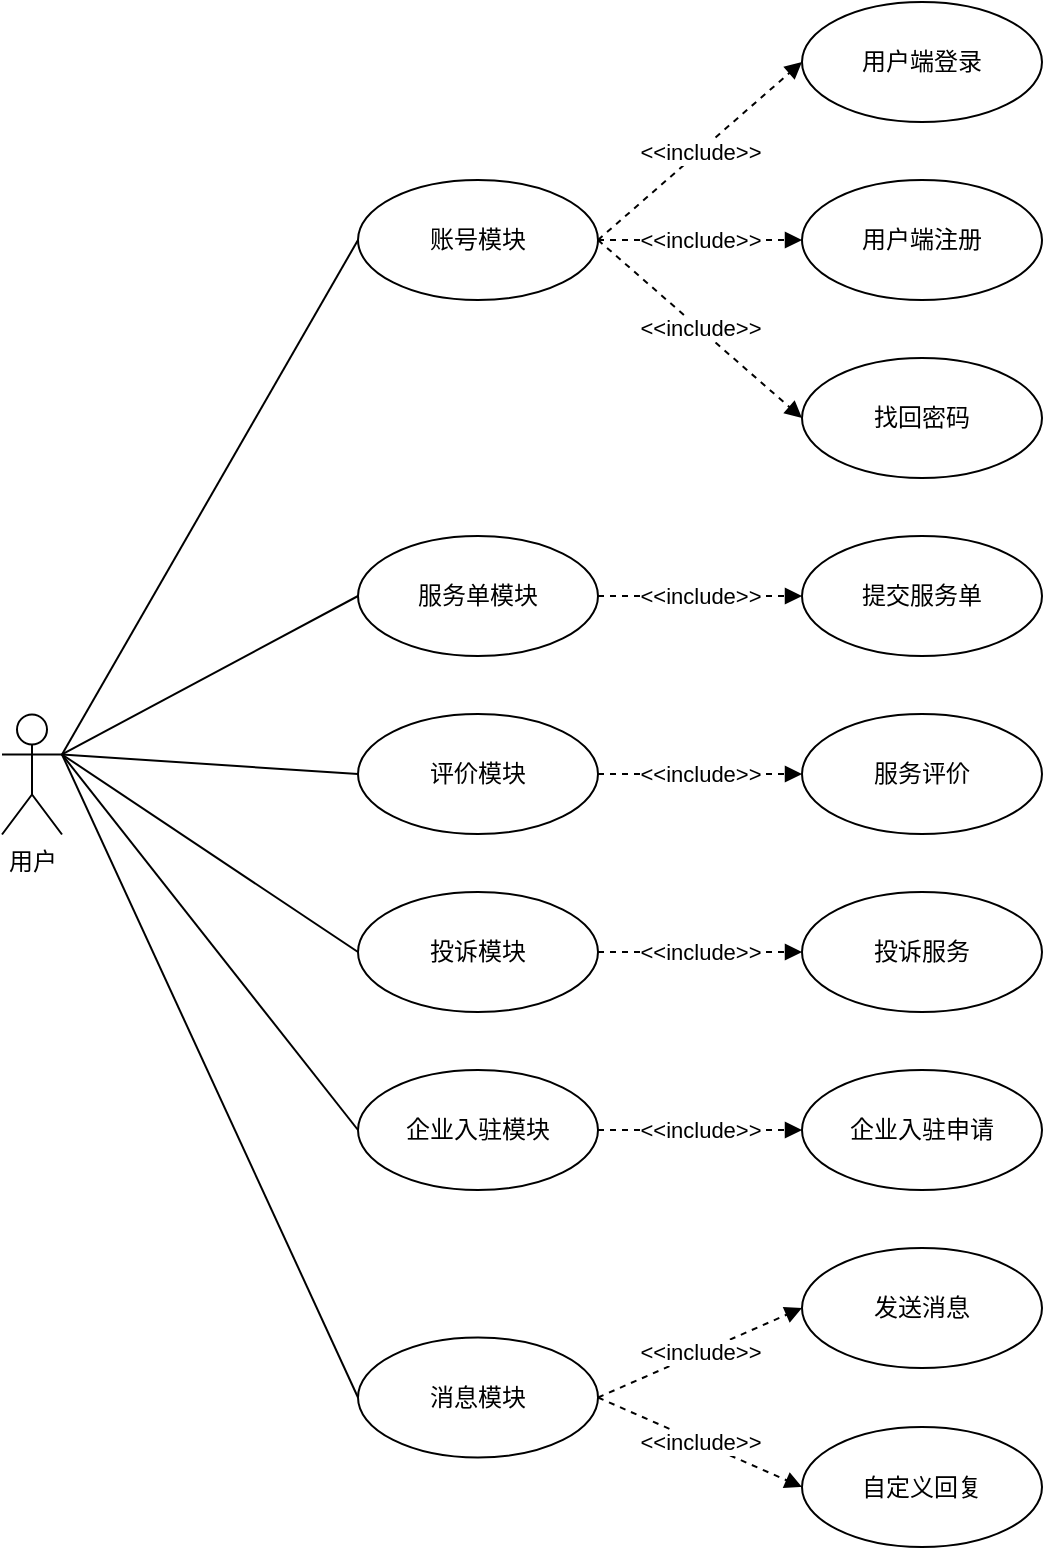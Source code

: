 <mxfile version="12.6.5" type="device" pages="3"><diagram id="Qjw9fIQ8SYxedF7mdp23" name="用户"><mxGraphModel dx="1422" dy="822" grid="1" gridSize="10" guides="1" tooltips="1" connect="1" arrows="1" fold="1" page="1" pageScale="1" pageWidth="827" pageHeight="1169" math="0" shadow="0"><root><mxCell id="0"/><mxCell id="1" parent="0"/><mxCell id="BVEmF2fMp2D67_KR4SBU-6" style="rounded=0;orthogonalLoop=1;jettySize=auto;html=1;exitX=1;exitY=0.333;exitDx=0;exitDy=0;exitPerimeter=0;entryX=0;entryY=0.5;entryDx=0;entryDy=0;endArrow=none;endFill=0;" parent="1" source="BVEmF2fMp2D67_KR4SBU-1" target="BVEmF2fMp2D67_KR4SBU-2" edge="1"><mxGeometry relative="1" as="geometry"/></mxCell><mxCell id="BVEmF2fMp2D67_KR4SBU-10" style="edgeStyle=none;rounded=0;orthogonalLoop=1;jettySize=auto;html=1;exitX=1;exitY=0.333;exitDx=0;exitDy=0;exitPerimeter=0;entryX=0;entryY=0.5;entryDx=0;entryDy=0;endArrow=none;endFill=0;" parent="1" source="BVEmF2fMp2D67_KR4SBU-1" target="BVEmF2fMp2D67_KR4SBU-3" edge="1"><mxGeometry relative="1" as="geometry"/></mxCell><mxCell id="BVEmF2fMp2D67_KR4SBU-20" style="edgeStyle=none;rounded=0;orthogonalLoop=1;jettySize=auto;html=1;exitX=1;exitY=0.333;exitDx=0;exitDy=0;exitPerimeter=0;entryX=0;entryY=0.5;entryDx=0;entryDy=0;endArrow=none;endFill=0;" parent="1" source="BVEmF2fMp2D67_KR4SBU-1" target="BVEmF2fMp2D67_KR4SBU-4" edge="1"><mxGeometry relative="1" as="geometry"/></mxCell><mxCell id="BVEmF2fMp2D67_KR4SBU-21" style="edgeStyle=none;rounded=0;orthogonalLoop=1;jettySize=auto;html=1;exitX=1;exitY=0.333;exitDx=0;exitDy=0;exitPerimeter=0;entryX=0;entryY=0.5;entryDx=0;entryDy=0;endArrow=none;endFill=0;" parent="1" source="BVEmF2fMp2D67_KR4SBU-1" target="BVEmF2fMp2D67_KR4SBU-5" edge="1"><mxGeometry relative="1" as="geometry"/></mxCell><mxCell id="BVEmF2fMp2D67_KR4SBU-1" value="用户" style="shape=umlActor;verticalLabelPosition=bottom;labelBackgroundColor=#ffffff;verticalAlign=top;html=1;outlineConnect=0;" parent="1" vertex="1"><mxGeometry x="60" y="356.25" width="30" height="60" as="geometry"/></mxCell><mxCell id="BVEmF2fMp2D67_KR4SBU-24" value="&amp;lt;&amp;lt;include&amp;gt;&amp;gt;" style="edgeStyle=none;rounded=0;orthogonalLoop=1;jettySize=auto;html=1;exitX=1;exitY=0.5;exitDx=0;exitDy=0;entryX=0;entryY=0.5;entryDx=0;entryDy=0;endArrow=block;endFill=1;dashed=1;" parent="1" source="BVEmF2fMp2D67_KR4SBU-2" target="BVEmF2fMp2D67_KR4SBU-11" edge="1"><mxGeometry relative="1" as="geometry"/></mxCell><mxCell id="BVEmF2fMp2D67_KR4SBU-25" value="&amp;lt;&amp;lt;include&amp;gt;&amp;gt;" style="edgeStyle=none;rounded=0;orthogonalLoop=1;jettySize=auto;html=1;exitX=1;exitY=0.5;exitDx=0;exitDy=0;entryX=0;entryY=0.5;entryDx=0;entryDy=0;endArrow=block;endFill=1;dashed=1;" parent="1" source="BVEmF2fMp2D67_KR4SBU-2" target="BVEmF2fMp2D67_KR4SBU-12" edge="1"><mxGeometry relative="1" as="geometry"/></mxCell><mxCell id="BVEmF2fMp2D67_KR4SBU-26" value="&amp;lt;&amp;lt;include&amp;gt;&amp;gt;" style="edgeStyle=none;rounded=0;orthogonalLoop=1;jettySize=auto;html=1;exitX=1;exitY=0.5;exitDx=0;exitDy=0;entryX=0;entryY=0.5;entryDx=0;entryDy=0;endArrow=block;endFill=1;dashed=1;" parent="1" source="BVEmF2fMp2D67_KR4SBU-2" target="BVEmF2fMp2D67_KR4SBU-17" edge="1"><mxGeometry relative="1" as="geometry"/></mxCell><mxCell id="BVEmF2fMp2D67_KR4SBU-28" value="&amp;lt;&amp;lt;include&amp;gt;&amp;gt;" style="edgeStyle=none;rounded=0;orthogonalLoop=1;jettySize=auto;html=1;exitX=1;exitY=0.5;exitDx=0;exitDy=0;entryX=0;entryY=0.5;entryDx=0;entryDy=0;endArrow=block;endFill=1;dashed=1;" parent="1" source="BVEmF2fMp2D67_KR4SBU-3" target="BVEmF2fMp2D67_KR4SBU-13" edge="1"><mxGeometry relative="1" as="geometry"/></mxCell><mxCell id="BVEmF2fMp2D67_KR4SBU-29" value="&amp;lt;&amp;lt;include&amp;gt;&amp;gt;" style="edgeStyle=none;rounded=0;orthogonalLoop=1;jettySize=auto;html=1;exitX=1;exitY=0.5;exitDx=0;exitDy=0;entryX=0;entryY=0.5;entryDx=0;entryDy=0;endArrow=block;endFill=1;dashed=1;" parent="1" source="BVEmF2fMp2D67_KR4SBU-4" target="BVEmF2fMp2D67_KR4SBU-18" edge="1"><mxGeometry relative="1" as="geometry"/></mxCell><mxCell id="BVEmF2fMp2D67_KR4SBU-30" value="&amp;lt;&amp;lt;include&amp;gt;&amp;gt;" style="edgeStyle=none;rounded=0;orthogonalLoop=1;jettySize=auto;html=1;exitX=1;exitY=0.5;exitDx=0;exitDy=0;entryX=0;entryY=0.5;entryDx=0;entryDy=0;endArrow=block;endFill=1;dashed=1;" parent="1" source="BVEmF2fMp2D67_KR4SBU-5" target="BVEmF2fMp2D67_KR4SBU-14" edge="1"><mxGeometry relative="1" as="geometry"/></mxCell><mxCell id="BVEmF2fMp2D67_KR4SBU-22" style="edgeStyle=none;rounded=0;orthogonalLoop=1;jettySize=auto;html=1;exitX=0;exitY=0.5;exitDx=0;exitDy=0;endArrow=none;endFill=0;entryX=1;entryY=0.333;entryDx=0;entryDy=0;entryPerimeter=0;" parent="1" source="BVEmF2fMp2D67_KR4SBU-7" target="BVEmF2fMp2D67_KR4SBU-1" edge="1"><mxGeometry relative="1" as="geometry"><mxPoint x="90" y="335" as="targetPoint"/></mxGeometry></mxCell><mxCell id="BVEmF2fMp2D67_KR4SBU-31" value="&amp;lt;&amp;lt;include&amp;gt;&amp;gt;" style="edgeStyle=none;rounded=0;orthogonalLoop=1;jettySize=auto;html=1;exitX=1;exitY=0.5;exitDx=0;exitDy=0;entryX=0;entryY=0.5;entryDx=0;entryDy=0;endArrow=block;endFill=1;dashed=1;" parent="1" source="BVEmF2fMp2D67_KR4SBU-7" target="BVEmF2fMp2D67_KR4SBU-19" edge="1"><mxGeometry relative="1" as="geometry"/></mxCell><mxCell id="BVEmF2fMp2D67_KR4SBU-23" style="edgeStyle=none;rounded=0;orthogonalLoop=1;jettySize=auto;html=1;exitX=0;exitY=0.5;exitDx=0;exitDy=0;entryX=1;entryY=0.333;entryDx=0;entryDy=0;entryPerimeter=0;endArrow=none;endFill=0;" parent="1" source="BVEmF2fMp2D67_KR4SBU-8" target="BVEmF2fMp2D67_KR4SBU-1" edge="1"><mxGeometry relative="1" as="geometry"/></mxCell><mxCell id="BVEmF2fMp2D67_KR4SBU-32" value="&amp;lt;&amp;lt;include&amp;gt;&amp;gt;" style="edgeStyle=none;rounded=0;orthogonalLoop=1;jettySize=auto;html=1;exitX=1;exitY=0.5;exitDx=0;exitDy=0;entryX=0;entryY=0.5;entryDx=0;entryDy=0;endArrow=block;endFill=1;dashed=1;" parent="1" source="BVEmF2fMp2D67_KR4SBU-8" target="BVEmF2fMp2D67_KR4SBU-15" edge="1"><mxGeometry relative="1" as="geometry"/></mxCell><mxCell id="BVEmF2fMp2D67_KR4SBU-35" value="&amp;lt;&amp;lt;include&amp;gt;&amp;gt;" style="edgeStyle=none;rounded=0;orthogonalLoop=1;jettySize=auto;html=1;exitX=1;exitY=0.5;exitDx=0;exitDy=0;entryX=0;entryY=0.5;entryDx=0;entryDy=0;endArrow=block;endFill=1;dashed=1;" parent="1" source="BVEmF2fMp2D67_KR4SBU-8" target="BVEmF2fMp2D67_KR4SBU-16" edge="1"><mxGeometry relative="1" as="geometry"/></mxCell><mxCell id="Hd0nloQCSjbYVX3UA_5R-3" value="" style="group" parent="1" vertex="1" connectable="0"><mxGeometry x="460" width="120" height="772.5" as="geometry"/></mxCell><mxCell id="BVEmF2fMp2D67_KR4SBU-13" value="提交服务单" style="ellipse;whiteSpace=wrap;html=1;" parent="Hd0nloQCSjbYVX3UA_5R-3" vertex="1"><mxGeometry y="267" width="120" height="60" as="geometry"/></mxCell><mxCell id="BVEmF2fMp2D67_KR4SBU-14" value="投诉服务" style="ellipse;whiteSpace=wrap;html=1;" parent="Hd0nloQCSjbYVX3UA_5R-3" vertex="1"><mxGeometry y="445" width="120" height="60" as="geometry"/></mxCell><mxCell id="BVEmF2fMp2D67_KR4SBU-18" value="服务评价" style="ellipse;whiteSpace=wrap;html=1;" parent="Hd0nloQCSjbYVX3UA_5R-3" vertex="1"><mxGeometry y="356" width="120" height="60" as="geometry"/></mxCell><mxCell id="BVEmF2fMp2D67_KR4SBU-19" value="企业入驻申请" style="ellipse;whiteSpace=wrap;html=1;" parent="Hd0nloQCSjbYVX3UA_5R-3" vertex="1"><mxGeometry y="534" width="120" height="60" as="geometry"/></mxCell><mxCell id="BVEmF2fMp2D67_KR4SBU-11" value="用户端登录" style="ellipse;whiteSpace=wrap;html=1;" parent="Hd0nloQCSjbYVX3UA_5R-3" vertex="1"><mxGeometry width="120" height="60" as="geometry"/></mxCell><mxCell id="BVEmF2fMp2D67_KR4SBU-12" value="用户端注册" style="ellipse;whiteSpace=wrap;html=1;" parent="Hd0nloQCSjbYVX3UA_5R-3" vertex="1"><mxGeometry y="89" width="120" height="60" as="geometry"/></mxCell><mxCell id="BVEmF2fMp2D67_KR4SBU-17" value="找回密码" style="ellipse;whiteSpace=wrap;html=1;" parent="Hd0nloQCSjbYVX3UA_5R-3" vertex="1"><mxGeometry y="178" width="120" height="60" as="geometry"/></mxCell><mxCell id="BVEmF2fMp2D67_KR4SBU-15" value="发送消息" style="ellipse;whiteSpace=wrap;html=1;" parent="Hd0nloQCSjbYVX3UA_5R-3" vertex="1"><mxGeometry y="623" width="120" height="60" as="geometry"/></mxCell><mxCell id="BVEmF2fMp2D67_KR4SBU-16" value="自定义回复" style="ellipse;whiteSpace=wrap;html=1;" parent="Hd0nloQCSjbYVX3UA_5R-3" vertex="1"><mxGeometry y="712.5" width="120" height="60" as="geometry"/></mxCell><mxCell id="Hd0nloQCSjbYVX3UA_5R-4" value="" style="group" parent="1" vertex="1" connectable="0"><mxGeometry x="238" y="89" width="120" height="638.75" as="geometry"/></mxCell><mxCell id="BVEmF2fMp2D67_KR4SBU-2" value="账号模块" style="ellipse;whiteSpace=wrap;html=1;" parent="Hd0nloQCSjbYVX3UA_5R-4" vertex="1"><mxGeometry width="120" height="60" as="geometry"/></mxCell><mxCell id="BVEmF2fMp2D67_KR4SBU-3" value="服务单模块" style="ellipse;whiteSpace=wrap;html=1;flipV=1;" parent="Hd0nloQCSjbYVX3UA_5R-4" vertex="1"><mxGeometry y="178" width="120" height="60" as="geometry"/></mxCell><mxCell id="BVEmF2fMp2D67_KR4SBU-4" value="评价模块" style="ellipse;whiteSpace=wrap;html=1;flipV=1;" parent="Hd0nloQCSjbYVX3UA_5R-4" vertex="1"><mxGeometry y="267" width="120" height="60" as="geometry"/></mxCell><mxCell id="BVEmF2fMp2D67_KR4SBU-5" value="投诉模块" style="ellipse;whiteSpace=wrap;html=1;flipV=1;" parent="Hd0nloQCSjbYVX3UA_5R-4" vertex="1"><mxGeometry y="356" width="120" height="60" as="geometry"/></mxCell><mxCell id="BVEmF2fMp2D67_KR4SBU-7" value="企业入驻模块" style="ellipse;whiteSpace=wrap;html=1;" parent="Hd0nloQCSjbYVX3UA_5R-4" vertex="1"><mxGeometry y="445" width="120" height="60" as="geometry"/></mxCell><mxCell id="BVEmF2fMp2D67_KR4SBU-8" value="消息模块" style="ellipse;whiteSpace=wrap;html=1;" parent="Hd0nloQCSjbYVX3UA_5R-4" vertex="1"><mxGeometry y="578.75" width="120" height="60" as="geometry"/></mxCell></root></mxGraphModel></diagram><diagram id="2zCJWfIEAMD-xbPtgwUu" name="企业"><mxGraphModel dx="1422" dy="822" grid="1" gridSize="10" guides="1" tooltips="1" connect="1" arrows="1" fold="1" page="1" pageScale="1" pageWidth="827" pageHeight="1169" math="0" shadow="0"><root><mxCell id="ZD-BEqnaqU7vWnIWayYl-0"/><mxCell id="ZD-BEqnaqU7vWnIWayYl-1" parent="ZD-BEqnaqU7vWnIWayYl-0"/><mxCell id="h54N9cjy8Gv_3YvSBJ1v-39" style="edgeStyle=none;rounded=0;orthogonalLoop=1;jettySize=auto;html=1;exitX=1;exitY=0.333;exitDx=0;exitDy=0;exitPerimeter=0;entryX=0;entryY=0.5;entryDx=0;entryDy=0;endArrow=none;endFill=0;" parent="ZD-BEqnaqU7vWnIWayYl-1" source="ZKiuBNUFjB54aLlkDG3G-0" target="h54N9cjy8Gv_3YvSBJ1v-16" edge="1"><mxGeometry relative="1" as="geometry"/></mxCell><mxCell id="h54N9cjy8Gv_3YvSBJ1v-41" style="edgeStyle=none;rounded=0;orthogonalLoop=1;jettySize=auto;html=1;exitX=1;exitY=0.333;exitDx=0;exitDy=0;exitPerimeter=0;entryX=0;entryY=0.5;entryDx=0;entryDy=0;endArrow=none;endFill=0;" parent="ZD-BEqnaqU7vWnIWayYl-1" source="ZKiuBNUFjB54aLlkDG3G-0" target="h54N9cjy8Gv_3YvSBJ1v-21" edge="1"><mxGeometry relative="1" as="geometry"/></mxCell><mxCell id="h54N9cjy8Gv_3YvSBJ1v-43" style="edgeStyle=none;rounded=0;orthogonalLoop=1;jettySize=auto;html=1;exitX=1;exitY=0.333;exitDx=0;exitDy=0;exitPerimeter=0;entryX=0;entryY=0.5;entryDx=0;entryDy=0;endArrow=none;endFill=0;" parent="ZD-BEqnaqU7vWnIWayYl-1" source="ZKiuBNUFjB54aLlkDG3G-0" target="h54N9cjy8Gv_3YvSBJ1v-19" edge="1"><mxGeometry relative="1" as="geometry"/></mxCell><mxCell id="ZKiuBNUFjB54aLlkDG3G-0" value="企业" style="shape=umlActor;verticalLabelPosition=bottom;labelBackgroundColor=#ffffff;verticalAlign=top;html=1;outlineConnect=0;" parent="ZD-BEqnaqU7vWnIWayYl-1" vertex="1"><mxGeometry x="20" y="487.5" width="30" height="60" as="geometry"/></mxCell><mxCell id="h54N9cjy8Gv_3YvSBJ1v-24" value="&amp;lt;&amp;lt;include&amp;gt;&amp;gt;" style="edgeStyle=none;rounded=0;orthogonalLoop=1;jettySize=auto;html=1;exitX=1;exitY=0.5;exitDx=0;exitDy=0;entryX=0;entryY=0.5;entryDx=0;entryDy=0;dashed=1;endArrow=block;endFill=1;" parent="ZD-BEqnaqU7vWnIWayYl-1" source="h54N9cjy8Gv_3YvSBJ1v-16" target="h54N9cjy8Gv_3YvSBJ1v-0" edge="1"><mxGeometry relative="1" as="geometry"/></mxCell><mxCell id="h54N9cjy8Gv_3YvSBJ1v-25" value="&amp;lt;&amp;lt;include&amp;gt;&amp;gt;" style="edgeStyle=none;rounded=0;orthogonalLoop=1;jettySize=auto;html=1;exitX=1;exitY=0.5;exitDx=0;exitDy=0;entryX=0;entryY=0.5;entryDx=0;entryDy=0;dashed=1;endArrow=block;endFill=1;" parent="ZD-BEqnaqU7vWnIWayYl-1" source="h54N9cjy8Gv_3YvSBJ1v-17" target="h54N9cjy8Gv_3YvSBJ1v-1" edge="1"><mxGeometry relative="1" as="geometry"/></mxCell><mxCell id="h54N9cjy8Gv_3YvSBJ1v-26" value="&amp;lt;&amp;lt;include&amp;gt;&amp;gt;" style="edgeStyle=none;rounded=0;orthogonalLoop=1;jettySize=auto;html=1;exitX=1;exitY=0.5;exitDx=0;exitDy=0;entryX=0;entryY=0.5;entryDx=0;entryDy=0;dashed=1;endArrow=block;endFill=1;" parent="ZD-BEqnaqU7vWnIWayYl-1" source="h54N9cjy8Gv_3YvSBJ1v-17" target="h54N9cjy8Gv_3YvSBJ1v-9" edge="1"><mxGeometry relative="1" as="geometry"/></mxCell><mxCell id="h54N9cjy8Gv_3YvSBJ1v-27" value="&amp;lt;&amp;lt;include&amp;gt;&amp;gt;" style="edgeStyle=none;rounded=0;orthogonalLoop=1;jettySize=auto;html=1;exitX=1;exitY=0.5;exitDx=0;exitDy=0;entryX=0;entryY=0.5;entryDx=0;entryDy=0;dashed=1;endArrow=block;endFill=1;" parent="ZD-BEqnaqU7vWnIWayYl-1" source="h54N9cjy8Gv_3YvSBJ1v-17" target="h54N9cjy8Gv_3YvSBJ1v-2" edge="1"><mxGeometry relative="1" as="geometry"/></mxCell><mxCell id="h54N9cjy8Gv_3YvSBJ1v-28" value="&amp;lt;&amp;lt;include&amp;gt;&amp;gt;" style="edgeStyle=none;rounded=0;orthogonalLoop=1;jettySize=auto;html=1;exitX=1;exitY=0.5;exitDx=0;exitDy=0;entryX=0;entryY=0.5;entryDx=0;entryDy=0;dashed=1;endArrow=block;endFill=1;" parent="ZD-BEqnaqU7vWnIWayYl-1" source="h54N9cjy8Gv_3YvSBJ1v-17" target="h54N9cjy8Gv_3YvSBJ1v-3" edge="1"><mxGeometry relative="1" as="geometry"/></mxCell><mxCell id="h54N9cjy8Gv_3YvSBJ1v-40" style="edgeStyle=none;rounded=0;orthogonalLoop=1;jettySize=auto;html=1;exitX=0;exitY=0.5;exitDx=0;exitDy=0;entryX=1;entryY=0.333;entryDx=0;entryDy=0;entryPerimeter=0;endArrow=none;endFill=0;" parent="ZD-BEqnaqU7vWnIWayYl-1" source="h54N9cjy8Gv_3YvSBJ1v-17" target="ZKiuBNUFjB54aLlkDG3G-0" edge="1"><mxGeometry relative="1" as="geometry"/></mxCell><mxCell id="h54N9cjy8Gv_3YvSBJ1v-31" value="&amp;lt;&amp;lt;include&amp;gt;&amp;gt;" style="edgeStyle=none;rounded=0;orthogonalLoop=1;jettySize=auto;html=1;exitX=1;exitY=0.5;exitDx=0;exitDy=0;entryX=0;entryY=0.5;entryDx=0;entryDy=0;dashed=1;endArrow=block;endFill=1;" parent="ZD-BEqnaqU7vWnIWayYl-1" source="h54N9cjy8Gv_3YvSBJ1v-18" target="h54N9cjy8Gv_3YvSBJ1v-11" edge="1"><mxGeometry relative="1" as="geometry"/></mxCell><mxCell id="h54N9cjy8Gv_3YvSBJ1v-32" value="&amp;lt;&amp;lt;include&amp;gt;&amp;gt;" style="edgeStyle=none;rounded=0;orthogonalLoop=1;jettySize=auto;html=1;exitX=1;exitY=0.5;exitDx=0;exitDy=0;entryX=0;entryY=0.5;entryDx=0;entryDy=0;dashed=1;endArrow=block;endFill=1;" parent="ZD-BEqnaqU7vWnIWayYl-1" source="h54N9cjy8Gv_3YvSBJ1v-18" target="h54N9cjy8Gv_3YvSBJ1v-5" edge="1"><mxGeometry relative="1" as="geometry"/></mxCell><mxCell id="h54N9cjy8Gv_3YvSBJ1v-42" style="edgeStyle=none;rounded=0;orthogonalLoop=1;jettySize=auto;html=1;exitX=0;exitY=0.5;exitDx=0;exitDy=0;entryX=1;entryY=0.333;entryDx=0;entryDy=0;entryPerimeter=0;endArrow=none;endFill=0;" parent="ZD-BEqnaqU7vWnIWayYl-1" source="h54N9cjy8Gv_3YvSBJ1v-18" target="ZKiuBNUFjB54aLlkDG3G-0" edge="1"><mxGeometry relative="1" as="geometry"/></mxCell><mxCell id="h54N9cjy8Gv_3YvSBJ1v-33" value="&amp;lt;&amp;lt;include&amp;gt;&amp;gt;" style="edgeStyle=none;rounded=0;orthogonalLoop=1;jettySize=auto;html=1;exitX=1;exitY=0.5;exitDx=0;exitDy=0;entryX=0;entryY=0.5;entryDx=0;entryDy=0;dashed=1;endArrow=block;endFill=1;" parent="ZD-BEqnaqU7vWnIWayYl-1" source="h54N9cjy8Gv_3YvSBJ1v-19" target="h54N9cjy8Gv_3YvSBJ1v-12" edge="1"><mxGeometry relative="1" as="geometry"/></mxCell><mxCell id="h54N9cjy8Gv_3YvSBJ1v-29" value="&amp;lt;&amp;lt;include&amp;gt;&amp;gt;" style="edgeStyle=none;rounded=0;orthogonalLoop=1;jettySize=auto;html=1;exitX=1;exitY=0.5;exitDx=0;exitDy=0;entryX=0;entryY=0.5;entryDx=0;entryDy=0;dashed=1;endArrow=block;endFill=1;" parent="ZD-BEqnaqU7vWnIWayYl-1" source="h54N9cjy8Gv_3YvSBJ1v-21" target="h54N9cjy8Gv_3YvSBJ1v-10" edge="1"><mxGeometry relative="1" as="geometry"/></mxCell><mxCell id="h54N9cjy8Gv_3YvSBJ1v-30" value="&amp;lt;&amp;lt;include&amp;gt;&amp;gt;" style="edgeStyle=none;rounded=0;orthogonalLoop=1;jettySize=auto;html=1;exitX=1;exitY=0.5;exitDx=0;exitDy=0;entryX=0;entryY=0.5;entryDx=0;entryDy=0;dashed=1;endArrow=block;endFill=1;" parent="ZD-BEqnaqU7vWnIWayYl-1" source="h54N9cjy8Gv_3YvSBJ1v-21" target="h54N9cjy8Gv_3YvSBJ1v-4" edge="1"><mxGeometry relative="1" as="geometry"/></mxCell><mxCell id="h54N9cjy8Gv_3YvSBJ1v-34" value="&amp;lt;&amp;lt;include&amp;gt;&amp;gt;" style="edgeStyle=none;rounded=0;orthogonalLoop=1;jettySize=auto;html=1;exitX=1;exitY=0.5;exitDx=0;exitDy=0;entryX=0;entryY=0.5;entryDx=0;entryDy=0;dashed=1;endArrow=block;endFill=1;" parent="ZD-BEqnaqU7vWnIWayYl-1" source="h54N9cjy8Gv_3YvSBJ1v-22" target="h54N9cjy8Gv_3YvSBJ1v-13" edge="1"><mxGeometry relative="1" as="geometry"/></mxCell><mxCell id="h54N9cjy8Gv_3YvSBJ1v-35" value="&amp;lt;&amp;lt;include&amp;gt;&amp;gt;" style="edgeStyle=none;rounded=0;orthogonalLoop=1;jettySize=auto;html=1;exitX=1;exitY=0.5;exitDx=0;exitDy=0;entryX=0;entryY=0.5;entryDx=0;entryDy=0;dashed=1;endArrow=block;endFill=1;" parent="ZD-BEqnaqU7vWnIWayYl-1" source="h54N9cjy8Gv_3YvSBJ1v-22" target="h54N9cjy8Gv_3YvSBJ1v-6" edge="1"><mxGeometry relative="1" as="geometry"/></mxCell><mxCell id="h54N9cjy8Gv_3YvSBJ1v-44" style="edgeStyle=none;rounded=0;orthogonalLoop=1;jettySize=auto;html=1;exitX=0;exitY=0.5;exitDx=0;exitDy=0;entryX=1;entryY=0.333;entryDx=0;entryDy=0;entryPerimeter=0;endArrow=none;endFill=0;" parent="ZD-BEqnaqU7vWnIWayYl-1" source="h54N9cjy8Gv_3YvSBJ1v-22" target="ZKiuBNUFjB54aLlkDG3G-0" edge="1"><mxGeometry relative="1" as="geometry"/></mxCell><mxCell id="h54N9cjy8Gv_3YvSBJ1v-37" value="&amp;lt;&amp;lt;include&amp;gt;&amp;gt;" style="edgeStyle=none;rounded=0;orthogonalLoop=1;jettySize=auto;html=1;exitX=1;exitY=0.5;exitDx=0;exitDy=0;entryX=0;entryY=0.5;entryDx=0;entryDy=0;dashed=1;endArrow=block;endFill=1;" parent="ZD-BEqnaqU7vWnIWayYl-1" source="h54N9cjy8Gv_3YvSBJ1v-23" target="h54N9cjy8Gv_3YvSBJ1v-14" edge="1"><mxGeometry relative="1" as="geometry"/></mxCell><mxCell id="h54N9cjy8Gv_3YvSBJ1v-38" value="&amp;lt;&amp;lt;include&amp;gt;&amp;gt;" style="edgeStyle=none;rounded=0;orthogonalLoop=1;jettySize=auto;html=1;exitX=1;exitY=0.5;exitDx=0;exitDy=0;entryX=0;entryY=0.5;entryDx=0;entryDy=0;dashed=1;endArrow=block;endFill=1;" parent="ZD-BEqnaqU7vWnIWayYl-1" source="h54N9cjy8Gv_3YvSBJ1v-23" target="h54N9cjy8Gv_3YvSBJ1v-15" edge="1"><mxGeometry relative="1" as="geometry"/></mxCell><mxCell id="h54N9cjy8Gv_3YvSBJ1v-46" style="edgeStyle=none;rounded=0;orthogonalLoop=1;jettySize=auto;html=1;exitX=0;exitY=0.5;exitDx=0;exitDy=0;entryX=1;entryY=0.333;entryDx=0;entryDy=0;entryPerimeter=0;endArrow=none;endFill=0;" parent="ZD-BEqnaqU7vWnIWayYl-1" source="h54N9cjy8Gv_3YvSBJ1v-23" target="ZKiuBNUFjB54aLlkDG3G-0" edge="1"><mxGeometry relative="1" as="geometry"/></mxCell><mxCell id="h54N9cjy8Gv_3YvSBJ1v-88" value="" style="group" parent="ZD-BEqnaqU7vWnIWayYl-1" vertex="1" connectable="0"><mxGeometry x="418" width="120" height="1035" as="geometry"/></mxCell><mxCell id="h54N9cjy8Gv_3YvSBJ1v-0" value="用户端登录" style="ellipse;whiteSpace=wrap;html=1;" parent="h54N9cjy8Gv_3YvSBJ1v-88" vertex="1"><mxGeometry width="120" height="60" as="geometry"/></mxCell><mxCell id="h54N9cjy8Gv_3YvSBJ1v-12" value="搜索投诉" style="ellipse;whiteSpace=wrap;html=1;" parent="h54N9cjy8Gv_3YvSBJ1v-88" vertex="1"><mxGeometry y="675" width="120" height="60" as="geometry"/></mxCell><mxCell id="h54N9cjy8Gv_3YvSBJ1v-14" value="添加回复模板" style="ellipse;whiteSpace=wrap;html=1;" parent="h54N9cjy8Gv_3YvSBJ1v-88" vertex="1"><mxGeometry y="900" width="120" height="60" as="geometry"/></mxCell><mxCell id="h54N9cjy8Gv_3YvSBJ1v-15" value="搜索回复模板" style="ellipse;whiteSpace=wrap;html=1;" parent="h54N9cjy8Gv_3YvSBJ1v-88" vertex="1"><mxGeometry y="975" width="120" height="60" as="geometry"/></mxCell><mxCell id="h54N9cjy8Gv_3YvSBJ1v-1" value="关闭服务单" style="ellipse;whiteSpace=wrap;html=1;fontStyle=4" parent="h54N9cjy8Gv_3YvSBJ1v-88" vertex="1"><mxGeometry y="75" width="120" height="60" as="geometry"/></mxCell><mxCell id="h54N9cjy8Gv_3YvSBJ1v-2" value="删除服务单" style="ellipse;whiteSpace=wrap;html=1;" parent="h54N9cjy8Gv_3YvSBJ1v-88" vertex="1"><mxGeometry y="225" width="120" height="60" as="geometry"/></mxCell><mxCell id="h54N9cjy8Gv_3YvSBJ1v-3" value="修改服务单" style="ellipse;whiteSpace=wrap;html=1;" parent="h54N9cjy8Gv_3YvSBJ1v-88" vertex="1"><mxGeometry y="300" width="120" height="60" as="geometry"/></mxCell><mxCell id="h54N9cjy8Gv_3YvSBJ1v-9" value="重开服务单" style="ellipse;whiteSpace=wrap;html=1;" parent="h54N9cjy8Gv_3YvSBJ1v-88" vertex="1"><mxGeometry y="150" width="120" height="60" as="geometry"/></mxCell><mxCell id="h54N9cjy8Gv_3YvSBJ1v-4" value="查看综合评价" style="ellipse;whiteSpace=wrap;html=1;" parent="h54N9cjy8Gv_3YvSBJ1v-88" vertex="1"><mxGeometry y="450" width="120" height="60" as="geometry"/></mxCell><mxCell id="h54N9cjy8Gv_3YvSBJ1v-10" value="搜索客服评价" style="ellipse;whiteSpace=wrap;html=1;" parent="h54N9cjy8Gv_3YvSBJ1v-88" vertex="1"><mxGeometry y="375" width="120" height="60" as="geometry"/></mxCell><mxCell id="h54N9cjy8Gv_3YvSBJ1v-5" value="搜索问题类型" style="ellipse;whiteSpace=wrap;html=1;flipV=1;flipH=1;" parent="h54N9cjy8Gv_3YvSBJ1v-88" vertex="1"><mxGeometry y="525" width="120" height="60" as="geometry"/></mxCell><mxCell id="h54N9cjy8Gv_3YvSBJ1v-11" value="添加问题类型" style="ellipse;whiteSpace=wrap;html=1;flipV=1;flipH=1;" parent="h54N9cjy8Gv_3YvSBJ1v-88" vertex="1"><mxGeometry y="600" width="120" height="60" as="geometry"/></mxCell><mxCell id="h54N9cjy8Gv_3YvSBJ1v-6" value="搜索客服" style="ellipse;whiteSpace=wrap;html=1;" parent="h54N9cjy8Gv_3YvSBJ1v-88" vertex="1"><mxGeometry y="825" width="120" height="60" as="geometry"/></mxCell><mxCell id="h54N9cjy8Gv_3YvSBJ1v-13" value="添加客服" style="ellipse;whiteSpace=wrap;html=1;" parent="h54N9cjy8Gv_3YvSBJ1v-88" vertex="1"><mxGeometry y="750" width="120" height="60" as="geometry"/></mxCell><mxCell id="h54N9cjy8Gv_3YvSBJ1v-89" value="" style="group" parent="ZD-BEqnaqU7vWnIWayYl-1" vertex="1" connectable="0"><mxGeometry x="640" y="375" width="120" height="660" as="geometry"/></mxCell><mxCell id="h54N9cjy8Gv_3YvSBJ1v-60" value="查看评价详情" style="ellipse;whiteSpace=wrap;html=1;flipV=1;" parent="h54N9cjy8Gv_3YvSBJ1v-89" vertex="1"><mxGeometry width="120" height="60" as="geometry"/></mxCell><mxCell id="h54N9cjy8Gv_3YvSBJ1v-71" value="删除问题类型" style="ellipse;whiteSpace=wrap;html=1;flipV=1;" parent="h54N9cjy8Gv_3YvSBJ1v-89" vertex="1"><mxGeometry y="225" width="120" height="60" as="geometry"/></mxCell><mxCell id="h54N9cjy8Gv_3YvSBJ1v-72" value="修改问题类型" style="ellipse;whiteSpace=wrap;html=1;flipV=1;" parent="h54N9cjy8Gv_3YvSBJ1v-89" vertex="1"><mxGeometry y="300" width="120" height="60" as="geometry"/></mxCell><mxCell id="h54N9cjy8Gv_3YvSBJ1v-77" value="注销客服" style="ellipse;whiteSpace=wrap;html=1;flipV=1;" parent="h54N9cjy8Gv_3YvSBJ1v-89" vertex="1"><mxGeometry y="375" width="120" height="60" as="geometry"/></mxCell><mxCell id="h54N9cjy8Gv_3YvSBJ1v-79" value="切换客服状态" style="ellipse;whiteSpace=wrap;html=1;flipV=1;" parent="h54N9cjy8Gv_3YvSBJ1v-89" vertex="1"><mxGeometry y="450" width="120" height="60" as="geometry"/></mxCell><mxCell id="h54N9cjy8Gv_3YvSBJ1v-80" value="修改回复模板" style="ellipse;whiteSpace=wrap;html=1;flipV=1;" parent="h54N9cjy8Gv_3YvSBJ1v-89" vertex="1"><mxGeometry y="525" width="120" height="60" as="geometry"/></mxCell><mxCell id="h54N9cjy8Gv_3YvSBJ1v-81" value="删除回复模板" style="ellipse;whiteSpace=wrap;html=1;flipV=1;" parent="h54N9cjy8Gv_3YvSBJ1v-89" vertex="1"><mxGeometry y="600" width="120" height="60" as="geometry"/></mxCell><mxCell id="h54N9cjy8Gv_3YvSBJ1v-64" value="删除问题类型" style="ellipse;whiteSpace=wrap;html=1;flipV=1;" parent="h54N9cjy8Gv_3YvSBJ1v-89" vertex="1"><mxGeometry y="75" width="120" height="60" as="geometry"/></mxCell><mxCell id="h54N9cjy8Gv_3YvSBJ1v-65" value="修改问题类型" style="ellipse;whiteSpace=wrap;html=1;flipV=1;" parent="h54N9cjy8Gv_3YvSBJ1v-89" vertex="1"><mxGeometry y="150" width="120" height="60" as="geometry"/></mxCell><mxCell id="h54N9cjy8Gv_3YvSBJ1v-90" value="" style="group" parent="ZD-BEqnaqU7vWnIWayYl-1" vertex="1" connectable="0"><mxGeometry x="197" width="120" height="997.5" as="geometry"/></mxCell><mxCell id="h54N9cjy8Gv_3YvSBJ1v-16" value="账号模块" style="ellipse;whiteSpace=wrap;html=1;" parent="h54N9cjy8Gv_3YvSBJ1v-90" vertex="1"><mxGeometry width="120" height="60" as="geometry"/></mxCell><mxCell id="h54N9cjy8Gv_3YvSBJ1v-17" value="服务单模块" style="ellipse;whiteSpace=wrap;html=1;" parent="h54N9cjy8Gv_3YvSBJ1v-90" vertex="1"><mxGeometry y="187.5" width="120" height="60" as="geometry"/></mxCell><mxCell id="h54N9cjy8Gv_3YvSBJ1v-18" value="问题类型模块" style="ellipse;whiteSpace=wrap;html=1;" parent="h54N9cjy8Gv_3YvSBJ1v-90" vertex="1"><mxGeometry y="562.5" width="120" height="60" as="geometry"/></mxCell><mxCell id="h54N9cjy8Gv_3YvSBJ1v-19" value="投诉模块" style="ellipse;whiteSpace=wrap;html=1;" parent="h54N9cjy8Gv_3YvSBJ1v-90" vertex="1"><mxGeometry y="675" width="120" height="60" as="geometry"/></mxCell><mxCell id="h54N9cjy8Gv_3YvSBJ1v-21" value="评价模块" style="ellipse;whiteSpace=wrap;html=1;" parent="h54N9cjy8Gv_3YvSBJ1v-90" vertex="1"><mxGeometry y="412.5" width="120" height="60" as="geometry"/></mxCell><mxCell id="h54N9cjy8Gv_3YvSBJ1v-22" value="客服模块" style="ellipse;whiteSpace=wrap;html=1;" parent="h54N9cjy8Gv_3YvSBJ1v-90" vertex="1"><mxGeometry y="787.5" width="120" height="60" as="geometry"/></mxCell><mxCell id="h54N9cjy8Gv_3YvSBJ1v-23" value="回复模板模块" style="ellipse;whiteSpace=wrap;html=1;" parent="h54N9cjy8Gv_3YvSBJ1v-90" vertex="1"><mxGeometry y="937.5" width="120" height="60" as="geometry"/></mxCell><mxCell id="h54N9cjy8Gv_3YvSBJ1v-73" value="&amp;lt;&amp;lt;extend&amp;gt;&amp;gt;" style="edgeStyle=none;rounded=0;orthogonalLoop=1;jettySize=auto;html=1;exitX=0;exitY=0.5;exitDx=0;exitDy=0;entryX=1;entryY=0.5;entryDx=0;entryDy=0;dashed=1;endArrow=block;endFill=1;" parent="ZD-BEqnaqU7vWnIWayYl-1" source="h54N9cjy8Gv_3YvSBJ1v-71" target="h54N9cjy8Gv_3YvSBJ1v-12" edge="1"><mxGeometry relative="1" as="geometry"/></mxCell><mxCell id="h54N9cjy8Gv_3YvSBJ1v-74" value="&amp;lt;&amp;lt;extend&amp;gt;&amp;gt;" style="edgeStyle=none;rounded=0;orthogonalLoop=1;jettySize=auto;html=1;exitX=0;exitY=0.5;exitDx=0;exitDy=0;entryX=1;entryY=0.5;entryDx=0;entryDy=0;dashed=1;endArrow=block;endFill=1;" parent="ZD-BEqnaqU7vWnIWayYl-1" source="h54N9cjy8Gv_3YvSBJ1v-72" target="h54N9cjy8Gv_3YvSBJ1v-12" edge="1"><mxGeometry relative="1" as="geometry"/></mxCell><mxCell id="h54N9cjy8Gv_3YvSBJ1v-86" value="&amp;lt;&amp;lt;extend&amp;gt;&amp;gt;" style="edgeStyle=none;rounded=0;orthogonalLoop=1;jettySize=auto;html=1;exitX=0;exitY=0.5;exitDx=0;exitDy=0;entryX=1;entryY=0.5;entryDx=0;entryDy=0;dashed=1;endArrow=block;endFill=1;" parent="ZD-BEqnaqU7vWnIWayYl-1" source="h54N9cjy8Gv_3YvSBJ1v-80" target="h54N9cjy8Gv_3YvSBJ1v-15" edge="1"><mxGeometry relative="1" as="geometry"/></mxCell><mxCell id="h54N9cjy8Gv_3YvSBJ1v-87" value="&amp;lt;&amp;lt;extend&amp;gt;&amp;gt;" style="edgeStyle=none;rounded=0;orthogonalLoop=1;jettySize=auto;html=1;exitX=0;exitY=0.5;exitDx=0;exitDy=0;entryX=1;entryY=0.5;entryDx=0;entryDy=0;dashed=1;endArrow=block;endFill=1;" parent="ZD-BEqnaqU7vWnIWayYl-1" source="h54N9cjy8Gv_3YvSBJ1v-81" target="h54N9cjy8Gv_3YvSBJ1v-15" edge="1"><mxGeometry relative="1" as="geometry"/></mxCell><mxCell id="h54N9cjy8Gv_3YvSBJ1v-62" value="&amp;lt;&amp;lt;extend&amp;gt;&amp;gt;" style="edgeStyle=none;rounded=0;orthogonalLoop=1;jettySize=auto;html=1;exitX=0;exitY=0.5;exitDx=0;exitDy=0;entryX=1;entryY=0.5;entryDx=0;entryDy=0;endArrow=block;endFill=1;dashed=1;" parent="ZD-BEqnaqU7vWnIWayYl-1" source="h54N9cjy8Gv_3YvSBJ1v-60" target="h54N9cjy8Gv_3YvSBJ1v-10" edge="1"><mxGeometry relative="1" as="geometry"/></mxCell><mxCell id="h54N9cjy8Gv_3YvSBJ1v-68" value="&amp;lt;&amp;lt;extend&amp;gt;&amp;gt;" style="edgeStyle=none;rounded=0;orthogonalLoop=1;jettySize=auto;html=1;exitX=0;exitY=0.5;exitDx=0;exitDy=0;entryX=1;entryY=0.5;entryDx=0;entryDy=0;dashed=1;endArrow=block;endFill=1;" parent="ZD-BEqnaqU7vWnIWayYl-1" source="h54N9cjy8Gv_3YvSBJ1v-64" target="h54N9cjy8Gv_3YvSBJ1v-5" edge="1"><mxGeometry relative="1" as="geometry"/></mxCell><mxCell id="h54N9cjy8Gv_3YvSBJ1v-69" value="&amp;lt;&amp;lt;extend&amp;gt;&amp;gt;" style="edgeStyle=none;rounded=0;orthogonalLoop=1;jettySize=auto;html=1;exitX=0;exitY=0.5;exitDx=0;exitDy=0;entryX=1;entryY=0.5;entryDx=0;entryDy=0;dashed=1;endArrow=block;endFill=1;" parent="ZD-BEqnaqU7vWnIWayYl-1" source="h54N9cjy8Gv_3YvSBJ1v-65" target="h54N9cjy8Gv_3YvSBJ1v-5" edge="1"><mxGeometry relative="1" as="geometry"/></mxCell><mxCell id="h54N9cjy8Gv_3YvSBJ1v-84" value="&amp;lt;&amp;lt;extend&amp;gt;&amp;gt;" style="edgeStyle=none;rounded=0;orthogonalLoop=1;jettySize=auto;html=1;exitX=0;exitY=0.5;exitDx=0;exitDy=0;entryX=1;entryY=0.5;entryDx=0;entryDy=0;dashed=1;endArrow=block;endFill=1;" parent="ZD-BEqnaqU7vWnIWayYl-1" source="h54N9cjy8Gv_3YvSBJ1v-77" target="h54N9cjy8Gv_3YvSBJ1v-6" edge="1"><mxGeometry relative="1" as="geometry"/></mxCell><mxCell id="h54N9cjy8Gv_3YvSBJ1v-85" value="&amp;lt;&amp;lt;extend&amp;gt;&amp;gt;" style="edgeStyle=none;rounded=0;orthogonalLoop=1;jettySize=auto;html=1;exitX=0;exitY=0.5;exitDx=0;exitDy=0;entryX=1;entryY=0.5;entryDx=0;entryDy=0;dashed=1;endArrow=block;endFill=1;" parent="ZD-BEqnaqU7vWnIWayYl-1" source="h54N9cjy8Gv_3YvSBJ1v-79" target="h54N9cjy8Gv_3YvSBJ1v-6" edge="1"><mxGeometry relative="1" as="geometry"/></mxCell></root></mxGraphModel></diagram><diagram id="BkVpwI7YAdCKuKfjw_Mh" name="运营人员"><mxGraphModel dx="1422" dy="822" grid="1" gridSize="10" guides="1" tooltips="1" connect="1" arrows="1" fold="1" page="1" pageScale="1" pageWidth="827" pageHeight="1169" math="0" shadow="0"><root><mxCell id="2JY83dQVQoS6g2oOB1uZ-0"/><mxCell id="2JY83dQVQoS6g2oOB1uZ-1" parent="2JY83dQVQoS6g2oOB1uZ-0"/><mxCell id="2JY83dQVQoS6g2oOB1uZ-25" style="edgeStyle=none;rounded=0;orthogonalLoop=1;jettySize=auto;html=1;exitX=1;exitY=0.333;exitDx=0;exitDy=0;exitPerimeter=0;entryX=0;entryY=0.5;entryDx=0;entryDy=0;endArrow=none;endFill=0;" parent="2JY83dQVQoS6g2oOB1uZ-1" source="2JY83dQVQoS6g2oOB1uZ-2" target="2JY83dQVQoS6g2oOB1uZ-14" edge="1"><mxGeometry relative="1" as="geometry"/></mxCell><mxCell id="2JY83dQVQoS6g2oOB1uZ-26" style="edgeStyle=none;rounded=0;orthogonalLoop=1;jettySize=auto;html=1;exitX=1;exitY=0.333;exitDx=0;exitDy=0;exitPerimeter=0;entryX=0;entryY=0.5;entryDx=0;entryDy=0;endArrow=none;endFill=0;" parent="2JY83dQVQoS6g2oOB1uZ-1" source="2JY83dQVQoS6g2oOB1uZ-2" target="2JY83dQVQoS6g2oOB1uZ-15" edge="1"><mxGeometry relative="1" as="geometry"/></mxCell><mxCell id="2JY83dQVQoS6g2oOB1uZ-2" value="Actor" style="shape=umlActor;verticalLabelPosition=bottom;labelBackgroundColor=#ffffff;verticalAlign=top;html=1;outlineConnect=0;" parent="2JY83dQVQoS6g2oOB1uZ-1" vertex="1"><mxGeometry x="40" y="112.5" width="30" height="60" as="geometry"/></mxCell><mxCell id="2JY83dQVQoS6g2oOB1uZ-17" value="&amp;lt;&amp;lt;include&amp;gt;&amp;gt;" style="edgeStyle=none;rounded=0;orthogonalLoop=1;jettySize=auto;html=1;exitX=1;exitY=0.5;exitDx=0;exitDy=0;entryX=0;entryY=0.5;entryDx=0;entryDy=0;dashed=1;endArrow=block;endFill=1;" parent="2JY83dQVQoS6g2oOB1uZ-1" source="2JY83dQVQoS6g2oOB1uZ-14" target="2JY83dQVQoS6g2oOB1uZ-8" edge="1"><mxGeometry relative="1" as="geometry"/></mxCell><mxCell id="2JY83dQVQoS6g2oOB1uZ-23" value="&amp;lt;&amp;lt;include&amp;gt;&amp;gt;" style="edgeStyle=none;rounded=0;orthogonalLoop=1;jettySize=auto;html=1;exitX=1;exitY=0.5;exitDx=0;exitDy=0;entryX=0;entryY=0.5;entryDx=0;entryDy=0;dashed=1;endArrow=block;endFill=1;" parent="2JY83dQVQoS6g2oOB1uZ-1" source="2JY83dQVQoS6g2oOB1uZ-15" target="2JY83dQVQoS6g2oOB1uZ-9" edge="1"><mxGeometry relative="1" as="geometry"/></mxCell><mxCell id="2JY83dQVQoS6g2oOB1uZ-24" value="&amp;lt;&amp;lt;include&amp;gt;&amp;gt;" style="edgeStyle=none;rounded=0;orthogonalLoop=1;jettySize=auto;html=1;exitX=1;exitY=0.5;exitDx=0;exitDy=0;entryX=0;entryY=0.5;entryDx=0;entryDy=0;dashed=1;endArrow=block;endFill=1;" parent="2JY83dQVQoS6g2oOB1uZ-1" source="2JY83dQVQoS6g2oOB1uZ-15" target="2JY83dQVQoS6g2oOB1uZ-10" edge="1"><mxGeometry relative="1" as="geometry"/></mxCell><mxCell id="m8xMJ_Obb4zTyhhz7cGL-0" value="" style="group" vertex="1" connectable="0" parent="2JY83dQVQoS6g2oOB1uZ-1"><mxGeometry x="590" width="120" height="285" as="geometry"/></mxCell><mxCell id="2JY83dQVQoS6g2oOB1uZ-3" value="同意入驻申请" style="ellipse;whiteSpace=wrap;html=1;" parent="m8xMJ_Obb4zTyhhz7cGL-0" vertex="1"><mxGeometry width="120" height="60" as="geometry"/></mxCell><mxCell id="2JY83dQVQoS6g2oOB1uZ-4" value="驳回入驻申请" style="ellipse;whiteSpace=wrap;html=1;" parent="m8xMJ_Obb4zTyhhz7cGL-0" vertex="1"><mxGeometry y="75" width="120" height="60" as="geometry"/></mxCell><mxCell id="2JY83dQVQoS6g2oOB1uZ-5" value="注销企业" style="ellipse;whiteSpace=wrap;html=1;" parent="m8xMJ_Obb4zTyhhz7cGL-0" vertex="1"><mxGeometry y="150" width="120" height="60" as="geometry"/></mxCell><mxCell id="2JY83dQVQoS6g2oOB1uZ-7" value="切换企业状态" style="ellipse;whiteSpace=wrap;html=1;" parent="m8xMJ_Obb4zTyhhz7cGL-0" vertex="1"><mxGeometry y="225" width="120" height="60" as="geometry"/></mxCell><mxCell id="2JY83dQVQoS6g2oOB1uZ-8" value="搜索入驻申请" style="ellipse;whiteSpace=wrap;html=1;" parent="2JY83dQVQoS6g2oOB1uZ-1" vertex="1"><mxGeometry x="392" y="18.75" width="120" height="60" as="geometry"/></mxCell><mxCell id="2JY83dQVQoS6g2oOB1uZ-14" value="企业入驻模块" style="ellipse;whiteSpace=wrap;html=1;" parent="2JY83dQVQoS6g2oOB1uZ-1" vertex="1"><mxGeometry x="193" y="18.75" width="120" height="60" as="geometry"/></mxCell><mxCell id="2JY83dQVQoS6g2oOB1uZ-15" value="企业管理模块" style="ellipse;whiteSpace=wrap;html=1;" parent="2JY83dQVQoS6g2oOB1uZ-1" vertex="1"><mxGeometry x="193" y="159.25" width="120" height="60" as="geometry"/></mxCell><mxCell id="m8xMJ_Obb4zTyhhz7cGL-3" value="" style="group" vertex="1" connectable="0" parent="2JY83dQVQoS6g2oOB1uZ-1"><mxGeometry x="392" y="112.25" width="120" height="154" as="geometry"/></mxCell><mxCell id="2JY83dQVQoS6g2oOB1uZ-9" value="添加企业" style="ellipse;whiteSpace=wrap;html=1;" parent="m8xMJ_Obb4zTyhhz7cGL-3" vertex="1"><mxGeometry width="120" height="60" as="geometry"/></mxCell><mxCell id="2JY83dQVQoS6g2oOB1uZ-10" value="搜索企业" style="ellipse;whiteSpace=wrap;html=1;" parent="m8xMJ_Obb4zTyhhz7cGL-3" vertex="1"><mxGeometry y="94" width="120" height="60" as="geometry"/></mxCell><mxCell id="2JY83dQVQoS6g2oOB1uZ-19" value="&amp;lt;&amp;lt;extend&amp;gt;&amp;gt;" style="edgeStyle=none;rounded=0;orthogonalLoop=1;jettySize=auto;html=1;exitX=0;exitY=0.5;exitDx=0;exitDy=0;entryX=1;entryY=0.5;entryDx=0;entryDy=0;dashed=1;endArrow=block;endFill=1;" parent="2JY83dQVQoS6g2oOB1uZ-1" source="2JY83dQVQoS6g2oOB1uZ-4" target="2JY83dQVQoS6g2oOB1uZ-8" edge="1"><mxGeometry relative="1" as="geometry"/></mxCell><mxCell id="2JY83dQVQoS6g2oOB1uZ-20" value="&amp;lt;&amp;lt;extend&amp;gt;&amp;gt;" style="edgeStyle=none;rounded=0;orthogonalLoop=1;jettySize=auto;html=1;exitX=0;exitY=0.5;exitDx=0;exitDy=0;entryX=1;entryY=0.5;entryDx=0;entryDy=0;dashed=1;endArrow=block;endFill=1;" parent="2JY83dQVQoS6g2oOB1uZ-1" source="2JY83dQVQoS6g2oOB1uZ-5" target="2JY83dQVQoS6g2oOB1uZ-10" edge="1"><mxGeometry relative="1" as="geometry"/></mxCell><mxCell id="2JY83dQVQoS6g2oOB1uZ-22" value="&amp;lt;&amp;lt;extend&amp;gt;&amp;gt;" style="edgeStyle=none;rounded=0;orthogonalLoop=1;jettySize=auto;html=1;exitX=0;exitY=0.5;exitDx=0;exitDy=0;entryX=1;entryY=0.5;entryDx=0;entryDy=0;dashed=1;endArrow=block;endFill=1;" parent="2JY83dQVQoS6g2oOB1uZ-1" source="2JY83dQVQoS6g2oOB1uZ-7" target="2JY83dQVQoS6g2oOB1uZ-10" edge="1"><mxGeometry relative="1" as="geometry"/></mxCell><mxCell id="2JY83dQVQoS6g2oOB1uZ-18" value="&amp;lt;&amp;lt;extend&amp;gt;&amp;gt;" style="edgeStyle=none;rounded=0;orthogonalLoop=1;jettySize=auto;html=1;exitX=0;exitY=0.5;exitDx=0;exitDy=0;entryX=1;entryY=0.5;entryDx=0;entryDy=0;dashed=1;endArrow=block;endFill=1;" parent="2JY83dQVQoS6g2oOB1uZ-1" source="2JY83dQVQoS6g2oOB1uZ-3" target="2JY83dQVQoS6g2oOB1uZ-8" edge="1"><mxGeometry relative="1" as="geometry"/></mxCell></root></mxGraphModel></diagram></mxfile>